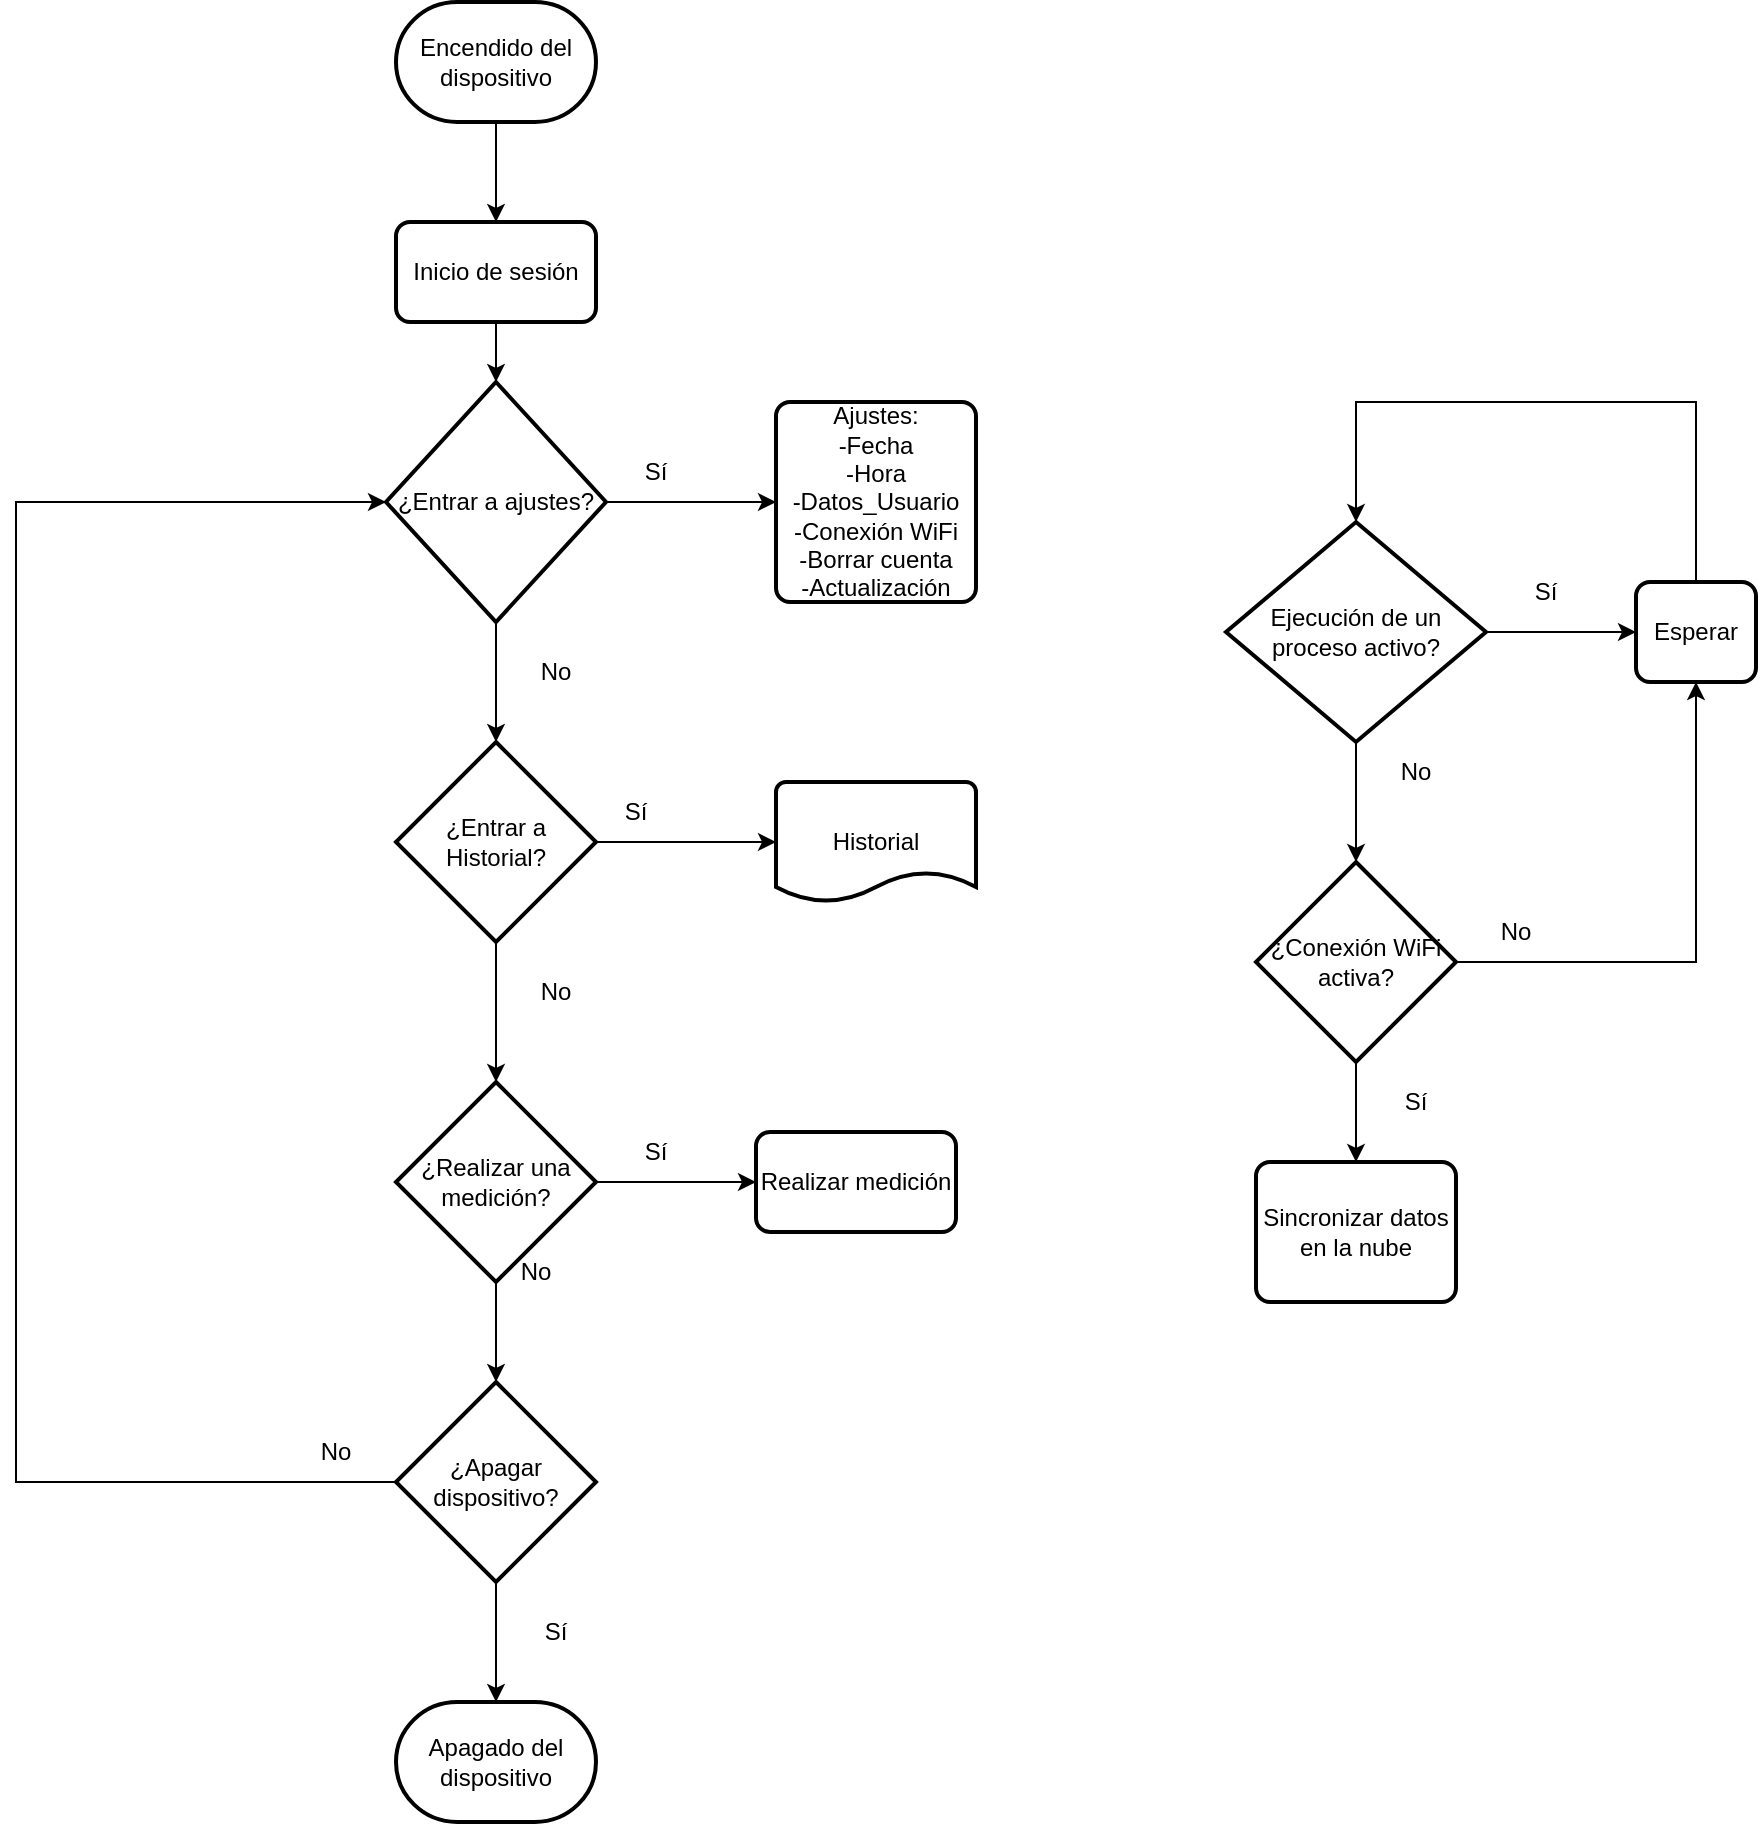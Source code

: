 <mxfile version="15.5.2" type="github">
  <diagram id="Ib975hG2kT8Rjhy9WmjI" name="Page-1">
    <mxGraphModel dx="1635" dy="908" grid="1" gridSize="10" guides="1" tooltips="1" connect="1" arrows="1" fold="1" page="1" pageScale="1" pageWidth="1700" pageHeight="1100" math="0" shadow="0">
      <root>
        <mxCell id="0" />
        <mxCell id="1" parent="0" />
        <mxCell id="6VT2_s6x-18-C2tRzZqN-19" style="edgeStyle=orthogonalEdgeStyle;rounded=0;orthogonalLoop=1;jettySize=auto;html=1;exitX=0.5;exitY=1;exitDx=0;exitDy=0;entryX=0.5;entryY=0;entryDx=0;entryDy=0;entryPerimeter=0;" edge="1" parent="1" target="6VT2_s6x-18-C2tRzZqN-3">
          <mxGeometry relative="1" as="geometry">
            <mxPoint x="850" y="170" as="sourcePoint" />
          </mxGeometry>
        </mxCell>
        <mxCell id="6VT2_s6x-18-C2tRzZqN-31" style="edgeStyle=orthogonalEdgeStyle;rounded=0;orthogonalLoop=1;jettySize=auto;html=1;exitX=1;exitY=0.5;exitDx=0;exitDy=0;exitPerimeter=0;" edge="1" parent="1" source="6VT2_s6x-18-C2tRzZqN-3" target="6VT2_s6x-18-C2tRzZqN-24">
          <mxGeometry relative="1" as="geometry" />
        </mxCell>
        <mxCell id="6VT2_s6x-18-C2tRzZqN-3" value="¿Entrar a ajustes?" style="strokeWidth=2;html=1;shape=mxgraph.flowchart.decision;whiteSpace=wrap;" vertex="1" parent="1">
          <mxGeometry x="795" y="200" width="110" height="120" as="geometry" />
        </mxCell>
        <mxCell id="6VT2_s6x-18-C2tRzZqN-30" style="edgeStyle=orthogonalEdgeStyle;rounded=0;orthogonalLoop=1;jettySize=auto;html=1;exitX=1;exitY=0.5;exitDx=0;exitDy=0;exitPerimeter=0;entryX=0;entryY=0.5;entryDx=0;entryDy=0;entryPerimeter=0;" edge="1" parent="1" source="6VT2_s6x-18-C2tRzZqN-4" target="6VT2_s6x-18-C2tRzZqN-20">
          <mxGeometry relative="1" as="geometry" />
        </mxCell>
        <mxCell id="6VT2_s6x-18-C2tRzZqN-4" value="¿Entrar a Historial?" style="strokeWidth=2;html=1;shape=mxgraph.flowchart.decision;whiteSpace=wrap;" vertex="1" parent="1">
          <mxGeometry x="800" y="380" width="100" height="100" as="geometry" />
        </mxCell>
        <mxCell id="6VT2_s6x-18-C2tRzZqN-11" style="edgeStyle=orthogonalEdgeStyle;rounded=0;orthogonalLoop=1;jettySize=auto;html=1;exitX=0.5;exitY=1;exitDx=0;exitDy=0;exitPerimeter=0;entryX=0.5;entryY=0;entryDx=0;entryDy=0;entryPerimeter=0;" edge="1" parent="1" source="6VT2_s6x-18-C2tRzZqN-5" target="6VT2_s6x-18-C2tRzZqN-10">
          <mxGeometry relative="1" as="geometry" />
        </mxCell>
        <mxCell id="6VT2_s6x-18-C2tRzZqN-33" style="edgeStyle=orthogonalEdgeStyle;rounded=0;orthogonalLoop=1;jettySize=auto;html=1;exitX=1;exitY=0.5;exitDx=0;exitDy=0;exitPerimeter=0;" edge="1" parent="1" source="6VT2_s6x-18-C2tRzZqN-5" target="6VT2_s6x-18-C2tRzZqN-28">
          <mxGeometry relative="1" as="geometry" />
        </mxCell>
        <mxCell id="6VT2_s6x-18-C2tRzZqN-5" value="¿Realizar una medición?" style="strokeWidth=2;html=1;shape=mxgraph.flowchart.decision;whiteSpace=wrap;" vertex="1" parent="1">
          <mxGeometry x="800" y="550" width="100" height="100" as="geometry" />
        </mxCell>
        <mxCell id="6VT2_s6x-18-C2tRzZqN-6" value="" style="endArrow=classic;html=1;rounded=0;exitX=0.5;exitY=1;exitDx=0;exitDy=0;exitPerimeter=0;entryX=0.5;entryY=0;entryDx=0;entryDy=0;entryPerimeter=0;" edge="1" parent="1" source="6VT2_s6x-18-C2tRzZqN-3" target="6VT2_s6x-18-C2tRzZqN-4">
          <mxGeometry width="50" height="50" relative="1" as="geometry">
            <mxPoint x="700" y="150" as="sourcePoint" />
            <mxPoint x="750" y="100" as="targetPoint" />
          </mxGeometry>
        </mxCell>
        <mxCell id="6VT2_s6x-18-C2tRzZqN-7" value="No" style="text;html=1;strokeColor=none;fillColor=none;align=center;verticalAlign=middle;whiteSpace=wrap;rounded=0;" vertex="1" parent="1">
          <mxGeometry x="850" y="330" width="60" height="30" as="geometry" />
        </mxCell>
        <mxCell id="6VT2_s6x-18-C2tRzZqN-8" value="" style="endArrow=classic;html=1;rounded=0;entryX=0.5;entryY=0;entryDx=0;entryDy=0;entryPerimeter=0;" edge="1" parent="1" target="6VT2_s6x-18-C2tRzZqN-5">
          <mxGeometry width="50" height="50" relative="1" as="geometry">
            <mxPoint x="850" y="480" as="sourcePoint" />
            <mxPoint x="850" y="540" as="targetPoint" />
          </mxGeometry>
        </mxCell>
        <mxCell id="6VT2_s6x-18-C2tRzZqN-9" value="No" style="text;html=1;strokeColor=none;fillColor=none;align=center;verticalAlign=middle;whiteSpace=wrap;rounded=0;" vertex="1" parent="1">
          <mxGeometry x="850" y="490" width="60" height="30" as="geometry" />
        </mxCell>
        <mxCell id="6VT2_s6x-18-C2tRzZqN-16" style="edgeStyle=orthogonalEdgeStyle;rounded=0;orthogonalLoop=1;jettySize=auto;html=1;exitX=0.5;exitY=1;exitDx=0;exitDy=0;exitPerimeter=0;entryX=0.5;entryY=0;entryDx=0;entryDy=0;entryPerimeter=0;" edge="1" parent="1" source="6VT2_s6x-18-C2tRzZqN-10" target="6VT2_s6x-18-C2tRzZqN-15">
          <mxGeometry relative="1" as="geometry" />
        </mxCell>
        <mxCell id="6VT2_s6x-18-C2tRzZqN-32" style="edgeStyle=orthogonalEdgeStyle;rounded=0;orthogonalLoop=1;jettySize=auto;html=1;exitX=0;exitY=0.5;exitDx=0;exitDy=0;exitPerimeter=0;entryX=0;entryY=0.5;entryDx=0;entryDy=0;entryPerimeter=0;" edge="1" parent="1" source="6VT2_s6x-18-C2tRzZqN-10" target="6VT2_s6x-18-C2tRzZqN-3">
          <mxGeometry relative="1" as="geometry">
            <Array as="points">
              <mxPoint x="610" y="750" />
              <mxPoint x="610" y="260" />
            </Array>
          </mxGeometry>
        </mxCell>
        <mxCell id="6VT2_s6x-18-C2tRzZqN-10" value="¿Apagar dispositivo?" style="strokeWidth=2;html=1;shape=mxgraph.flowchart.decision;whiteSpace=wrap;" vertex="1" parent="1">
          <mxGeometry x="800" y="700" width="100" height="100" as="geometry" />
        </mxCell>
        <mxCell id="6VT2_s6x-18-C2tRzZqN-12" value="No" style="text;html=1;strokeColor=none;fillColor=none;align=center;verticalAlign=middle;whiteSpace=wrap;rounded=0;" vertex="1" parent="1">
          <mxGeometry x="840" y="630" width="60" height="30" as="geometry" />
        </mxCell>
        <mxCell id="6VT2_s6x-18-C2tRzZqN-18" style="edgeStyle=orthogonalEdgeStyle;rounded=0;orthogonalLoop=1;jettySize=auto;html=1;exitX=0.5;exitY=1;exitDx=0;exitDy=0;exitPerimeter=0;entryX=0.5;entryY=0;entryDx=0;entryDy=0;" edge="1" parent="1" source="6VT2_s6x-18-C2tRzZqN-14" target="6VT2_s6x-18-C2tRzZqN-59">
          <mxGeometry relative="1" as="geometry">
            <mxPoint x="850" y="110" as="targetPoint" />
          </mxGeometry>
        </mxCell>
        <mxCell id="6VT2_s6x-18-C2tRzZqN-14" value="Encendido del dispositivo" style="strokeWidth=2;html=1;shape=mxgraph.flowchart.terminator;whiteSpace=wrap;" vertex="1" parent="1">
          <mxGeometry x="800" y="10" width="100" height="60" as="geometry" />
        </mxCell>
        <mxCell id="6VT2_s6x-18-C2tRzZqN-15" value="Apagado del dispositivo" style="strokeWidth=2;html=1;shape=mxgraph.flowchart.terminator;whiteSpace=wrap;" vertex="1" parent="1">
          <mxGeometry x="800" y="860" width="100" height="60" as="geometry" />
        </mxCell>
        <mxCell id="6VT2_s6x-18-C2tRzZqN-17" value="Sí" style="text;html=1;strokeColor=none;fillColor=none;align=center;verticalAlign=middle;whiteSpace=wrap;rounded=0;" vertex="1" parent="1">
          <mxGeometry x="850" y="810" width="60" height="30" as="geometry" />
        </mxCell>
        <mxCell id="6VT2_s6x-18-C2tRzZqN-20" value="Historial" style="strokeWidth=2;html=1;shape=mxgraph.flowchart.document2;whiteSpace=wrap;size=0.25;" vertex="1" parent="1">
          <mxGeometry x="990" y="400" width="100" height="60" as="geometry" />
        </mxCell>
        <mxCell id="6VT2_s6x-18-C2tRzZqN-23" value="No" style="text;html=1;strokeColor=none;fillColor=none;align=center;verticalAlign=middle;whiteSpace=wrap;rounded=0;" vertex="1" parent="1">
          <mxGeometry x="740" y="720" width="60" height="30" as="geometry" />
        </mxCell>
        <mxCell id="6VT2_s6x-18-C2tRzZqN-24" value="Ajustes:&lt;br&gt;-Fecha&lt;br&gt;-Hora&lt;br&gt;-Datos_Usuario&lt;br&gt;-Conexión WiFi&lt;br&gt;-Borrar cuenta&lt;br&gt;-Actualización" style="rounded=1;whiteSpace=wrap;html=1;absoluteArcSize=1;arcSize=14;strokeWidth=2;" vertex="1" parent="1">
          <mxGeometry x="990" y="210" width="100" height="100" as="geometry" />
        </mxCell>
        <mxCell id="6VT2_s6x-18-C2tRzZqN-26" value="Sí" style="text;html=1;strokeColor=none;fillColor=none;align=center;verticalAlign=middle;whiteSpace=wrap;rounded=0;" vertex="1" parent="1">
          <mxGeometry x="900" y="230" width="60" height="30" as="geometry" />
        </mxCell>
        <mxCell id="6VT2_s6x-18-C2tRzZqN-27" value="Sí" style="text;html=1;strokeColor=none;fillColor=none;align=center;verticalAlign=middle;whiteSpace=wrap;rounded=0;" vertex="1" parent="1">
          <mxGeometry x="890" y="400" width="60" height="30" as="geometry" />
        </mxCell>
        <mxCell id="6VT2_s6x-18-C2tRzZqN-28" value="Realizar medición" style="rounded=1;whiteSpace=wrap;html=1;absoluteArcSize=1;arcSize=14;strokeWidth=2;" vertex="1" parent="1">
          <mxGeometry x="980" y="575" width="100" height="50" as="geometry" />
        </mxCell>
        <mxCell id="6VT2_s6x-18-C2tRzZqN-35" value="Sí" style="text;html=1;strokeColor=none;fillColor=none;align=center;verticalAlign=middle;whiteSpace=wrap;rounded=0;" vertex="1" parent="1">
          <mxGeometry x="900" y="570" width="60" height="30" as="geometry" />
        </mxCell>
        <mxCell id="6VT2_s6x-18-C2tRzZqN-49" style="edgeStyle=orthogonalEdgeStyle;rounded=0;orthogonalLoop=1;jettySize=auto;html=1;exitX=0.5;exitY=1;exitDx=0;exitDy=0;exitPerimeter=0;entryX=0.5;entryY=0;entryDx=0;entryDy=0;" edge="1" parent="1" source="6VT2_s6x-18-C2tRzZqN-38" target="6VT2_s6x-18-C2tRzZqN-39">
          <mxGeometry relative="1" as="geometry" />
        </mxCell>
        <mxCell id="6VT2_s6x-18-C2tRzZqN-51" style="edgeStyle=orthogonalEdgeStyle;rounded=0;orthogonalLoop=1;jettySize=auto;html=1;exitX=1;exitY=0.5;exitDx=0;exitDy=0;exitPerimeter=0;entryX=0.5;entryY=1;entryDx=0;entryDy=0;" edge="1" parent="1" source="6VT2_s6x-18-C2tRzZqN-38" target="6VT2_s6x-18-C2tRzZqN-54">
          <mxGeometry relative="1" as="geometry">
            <mxPoint x="1410" y="490" as="targetPoint" />
          </mxGeometry>
        </mxCell>
        <mxCell id="6VT2_s6x-18-C2tRzZqN-38" value="¿Conexión WiFi activa?" style="strokeWidth=2;html=1;shape=mxgraph.flowchart.decision;whiteSpace=wrap;" vertex="1" parent="1">
          <mxGeometry x="1230" y="440" width="100" height="100" as="geometry" />
        </mxCell>
        <mxCell id="6VT2_s6x-18-C2tRzZqN-39" value="Sincronizar datos en la nube" style="rounded=1;whiteSpace=wrap;html=1;absoluteArcSize=1;arcSize=14;strokeWidth=2;" vertex="1" parent="1">
          <mxGeometry x="1230" y="590" width="100" height="70" as="geometry" />
        </mxCell>
        <mxCell id="6VT2_s6x-18-C2tRzZqN-48" style="edgeStyle=orthogonalEdgeStyle;rounded=0;orthogonalLoop=1;jettySize=auto;html=1;exitX=0.5;exitY=1;exitDx=0;exitDy=0;exitPerimeter=0;entryX=0.5;entryY=0;entryDx=0;entryDy=0;entryPerimeter=0;" edge="1" parent="1" source="6VT2_s6x-18-C2tRzZqN-40" target="6VT2_s6x-18-C2tRzZqN-38">
          <mxGeometry relative="1" as="geometry" />
        </mxCell>
        <mxCell id="6VT2_s6x-18-C2tRzZqN-55" style="edgeStyle=orthogonalEdgeStyle;rounded=0;orthogonalLoop=1;jettySize=auto;html=1;exitX=1;exitY=0.5;exitDx=0;exitDy=0;exitPerimeter=0;entryX=0;entryY=0.5;entryDx=0;entryDy=0;" edge="1" parent="1" source="6VT2_s6x-18-C2tRzZqN-40" target="6VT2_s6x-18-C2tRzZqN-54">
          <mxGeometry relative="1" as="geometry" />
        </mxCell>
        <mxCell id="6VT2_s6x-18-C2tRzZqN-40" value="Ejecución de un proceso activo?" style="strokeWidth=2;html=1;shape=mxgraph.flowchart.decision;whiteSpace=wrap;" vertex="1" parent="1">
          <mxGeometry x="1215" y="270" width="130" height="110" as="geometry" />
        </mxCell>
        <mxCell id="6VT2_s6x-18-C2tRzZqN-45" value="No" style="text;html=1;strokeColor=none;fillColor=none;align=center;verticalAlign=middle;whiteSpace=wrap;rounded=0;" vertex="1" parent="1">
          <mxGeometry x="1330" y="460" width="60" height="30" as="geometry" />
        </mxCell>
        <mxCell id="6VT2_s6x-18-C2tRzZqN-52" value="Sí" style="text;html=1;strokeColor=none;fillColor=none;align=center;verticalAlign=middle;whiteSpace=wrap;rounded=0;" vertex="1" parent="1">
          <mxGeometry x="1280" y="545" width="60" height="30" as="geometry" />
        </mxCell>
        <mxCell id="6VT2_s6x-18-C2tRzZqN-53" value="No" style="text;html=1;strokeColor=none;fillColor=none;align=center;verticalAlign=middle;whiteSpace=wrap;rounded=0;" vertex="1" parent="1">
          <mxGeometry x="1280" y="380" width="60" height="30" as="geometry" />
        </mxCell>
        <mxCell id="6VT2_s6x-18-C2tRzZqN-57" style="edgeStyle=orthogonalEdgeStyle;rounded=0;orthogonalLoop=1;jettySize=auto;html=1;exitX=0.5;exitY=0;exitDx=0;exitDy=0;entryX=0.5;entryY=0;entryDx=0;entryDy=0;entryPerimeter=0;" edge="1" parent="1" source="6VT2_s6x-18-C2tRzZqN-54" target="6VT2_s6x-18-C2tRzZqN-40">
          <mxGeometry relative="1" as="geometry">
            <Array as="points">
              <mxPoint x="1450" y="210" />
              <mxPoint x="1280" y="210" />
            </Array>
          </mxGeometry>
        </mxCell>
        <mxCell id="6VT2_s6x-18-C2tRzZqN-54" value="Esperar" style="rounded=1;whiteSpace=wrap;html=1;absoluteArcSize=1;arcSize=14;strokeWidth=2;" vertex="1" parent="1">
          <mxGeometry x="1420" y="300" width="60" height="50" as="geometry" />
        </mxCell>
        <mxCell id="6VT2_s6x-18-C2tRzZqN-56" value="Sí" style="text;html=1;strokeColor=none;fillColor=none;align=center;verticalAlign=middle;whiteSpace=wrap;rounded=0;" vertex="1" parent="1">
          <mxGeometry x="1345" y="290" width="60" height="30" as="geometry" />
        </mxCell>
        <mxCell id="6VT2_s6x-18-C2tRzZqN-59" value="Inicio de sesión" style="rounded=1;whiteSpace=wrap;html=1;absoluteArcSize=1;arcSize=14;strokeWidth=2;" vertex="1" parent="1">
          <mxGeometry x="800" y="120" width="100" height="50" as="geometry" />
        </mxCell>
      </root>
    </mxGraphModel>
  </diagram>
</mxfile>

